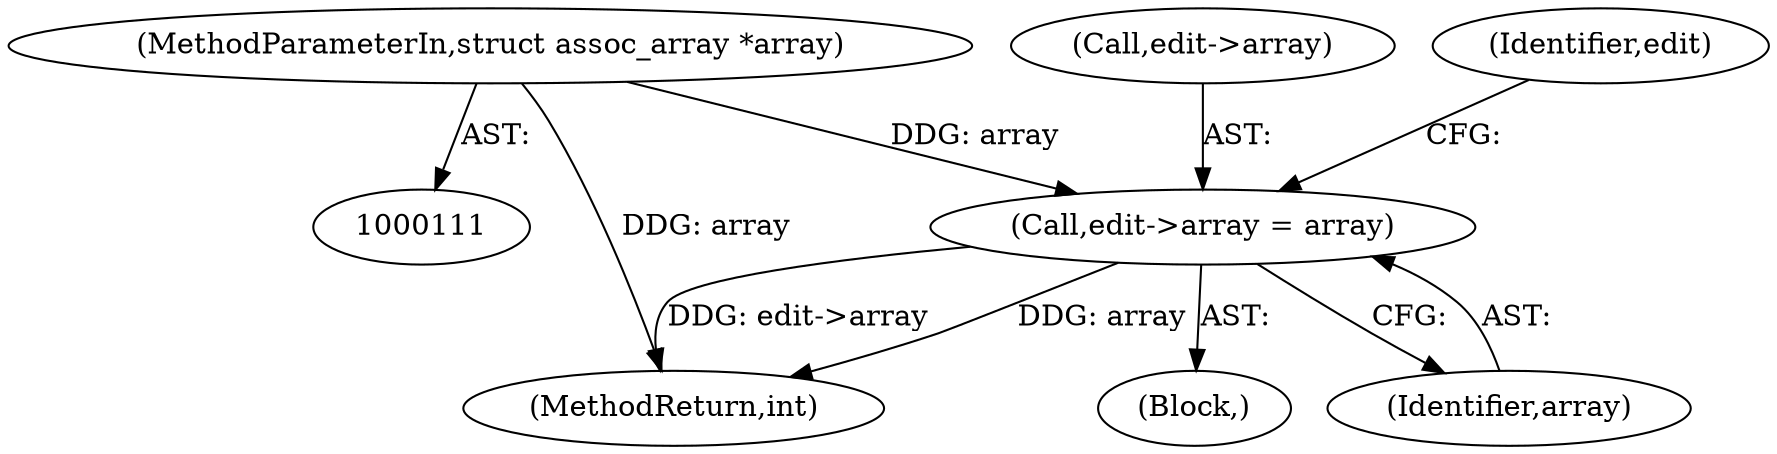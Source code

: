 digraph "0_linux_95389b08d93d5c06ec63ab49bd732b0069b7c35e@pointer" {
"1000155" [label="(Call,edit->array = array)"];
"1000112" [label="(MethodParameterIn,struct assoc_array *array)"];
"1000155" [label="(Call,edit->array = array)"];
"1000156" [label="(Call,edit->array)"];
"1000882" [label="(MethodReturn,int)"];
"1000116" [label="(Block,)"];
"1000159" [label="(Identifier,array)"];
"1000112" [label="(MethodParameterIn,struct assoc_array *array)"];
"1000162" [label="(Identifier,edit)"];
"1000155" -> "1000116"  [label="AST: "];
"1000155" -> "1000159"  [label="CFG: "];
"1000156" -> "1000155"  [label="AST: "];
"1000159" -> "1000155"  [label="AST: "];
"1000162" -> "1000155"  [label="CFG: "];
"1000155" -> "1000882"  [label="DDG: array"];
"1000155" -> "1000882"  [label="DDG: edit->array"];
"1000112" -> "1000155"  [label="DDG: array"];
"1000112" -> "1000111"  [label="AST: "];
"1000112" -> "1000882"  [label="DDG: array"];
}
